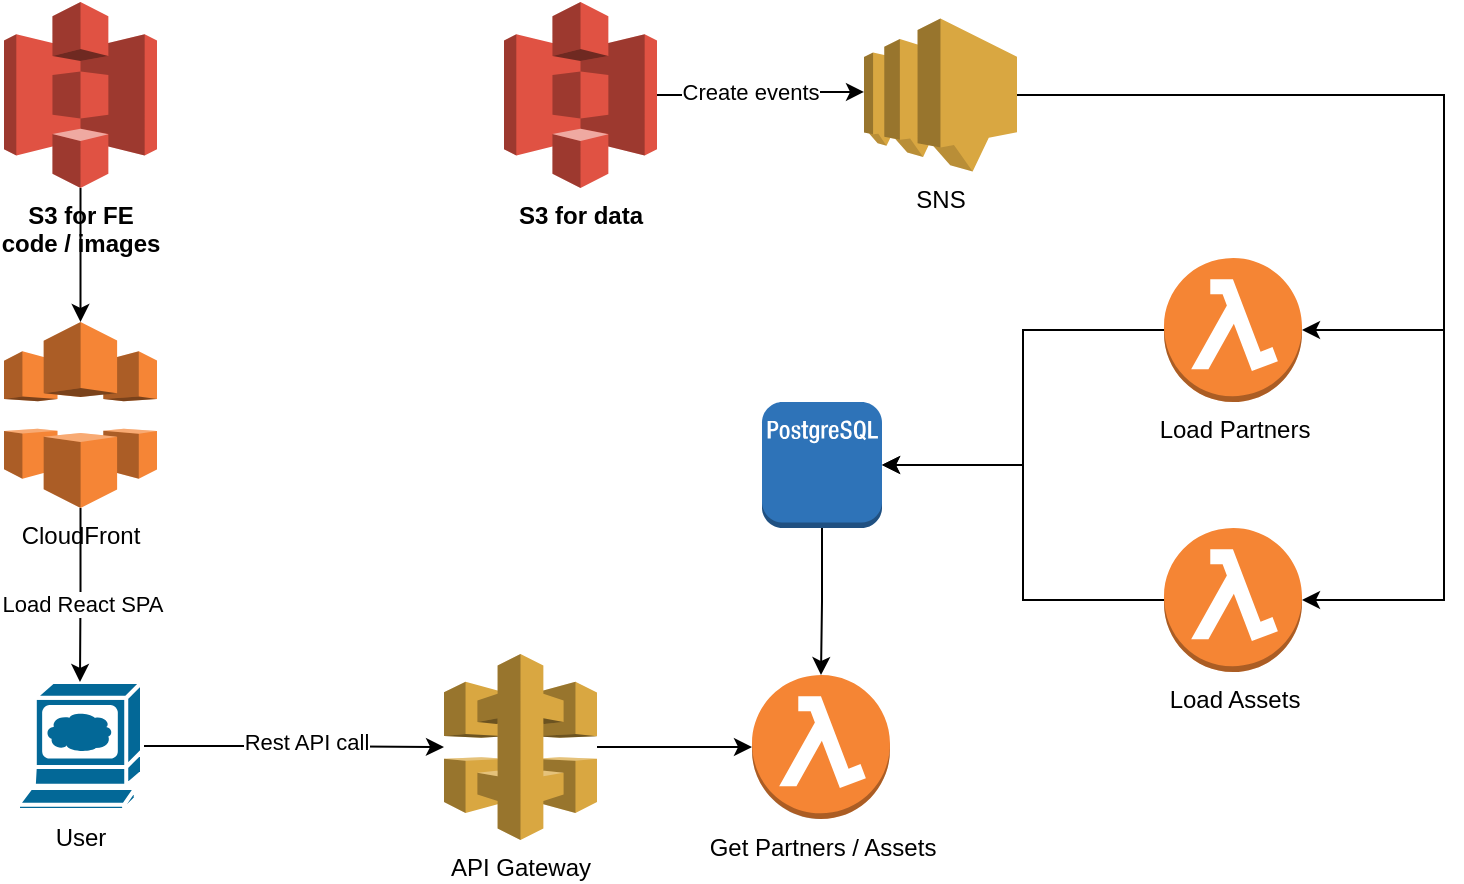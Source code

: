 <mxfile version="23.1.8" type="device">
  <diagram id="h1N7ZUdYfIc-qRr7icCp" name="Page-1">
    <mxGraphModel dx="2096" dy="837" grid="1" gridSize="10" guides="1" tooltips="1" connect="1" arrows="1" fold="1" page="1" pageScale="1" pageWidth="827" pageHeight="1169" math="0" shadow="0">
      <root>
        <mxCell id="0" />
        <mxCell id="1" parent="0" />
        <mxCell id="pAu2i4MhS7OfAM9mnJV4-1" value="S3 for FE &lt;br&gt;code / images" style="outlineConnect=0;dashed=0;verticalLabelPosition=bottom;verticalAlign=top;align=center;html=1;shape=mxgraph.aws3.s3;fillColor=#E05243;gradientColor=none;fontStyle=1" vertex="1" parent="1">
          <mxGeometry x="40" y="40" width="76.5" height="93" as="geometry" />
        </mxCell>
        <mxCell id="pAu2i4MhS7OfAM9mnJV4-2" value="CloudFront" style="outlineConnect=0;dashed=0;verticalLabelPosition=bottom;verticalAlign=top;align=center;html=1;shape=mxgraph.aws3.cloudfront;fillColor=#F58536;gradientColor=none;" vertex="1" parent="1">
          <mxGeometry x="40" y="200" width="76.5" height="93" as="geometry" />
        </mxCell>
        <mxCell id="pAu2i4MhS7OfAM9mnJV4-3" style="edgeStyle=orthogonalEdgeStyle;rounded=0;orthogonalLoop=1;jettySize=auto;html=1;entryX=0.5;entryY=0;entryDx=0;entryDy=0;entryPerimeter=0;" edge="1" parent="1" source="pAu2i4MhS7OfAM9mnJV4-1" target="pAu2i4MhS7OfAM9mnJV4-2">
          <mxGeometry relative="1" as="geometry" />
        </mxCell>
        <mxCell id="pAu2i4MhS7OfAM9mnJV4-10" style="edgeStyle=orthogonalEdgeStyle;rounded=0;orthogonalLoop=1;jettySize=auto;html=1;" edge="1" parent="1" source="pAu2i4MhS7OfAM9mnJV4-4" target="pAu2i4MhS7OfAM9mnJV4-9">
          <mxGeometry relative="1" as="geometry" />
        </mxCell>
        <mxCell id="pAu2i4MhS7OfAM9mnJV4-11" value="Rest API call" style="edgeLabel;html=1;align=center;verticalAlign=middle;resizable=0;points=[];" vertex="1" connectable="0" parent="pAu2i4MhS7OfAM9mnJV4-10">
          <mxGeometry x="0.076" y="4" relative="1" as="geometry">
            <mxPoint x="1" y="1" as="offset" />
          </mxGeometry>
        </mxCell>
        <mxCell id="pAu2i4MhS7OfAM9mnJV4-4" value="User" style="shape=mxgraph.cisco.computers_and_peripherals.web_browser;html=1;pointerEvents=1;dashed=0;fillColor=#036897;strokeColor=#ffffff;strokeWidth=2;verticalLabelPosition=bottom;verticalAlign=top;align=center;outlineConnect=0;" vertex="1" parent="1">
          <mxGeometry x="47" y="380" width="62" height="64" as="geometry" />
        </mxCell>
        <mxCell id="pAu2i4MhS7OfAM9mnJV4-7" style="edgeStyle=orthogonalEdgeStyle;rounded=0;orthogonalLoop=1;jettySize=auto;html=1;entryX=0.5;entryY=0;entryDx=0;entryDy=0;entryPerimeter=0;" edge="1" parent="1" source="pAu2i4MhS7OfAM9mnJV4-2" target="pAu2i4MhS7OfAM9mnJV4-4">
          <mxGeometry relative="1" as="geometry" />
        </mxCell>
        <mxCell id="pAu2i4MhS7OfAM9mnJV4-8" value="Load React SPA" style="edgeLabel;html=1;align=center;verticalAlign=middle;resizable=0;points=[];" vertex="1" connectable="0" parent="pAu2i4MhS7OfAM9mnJV4-7">
          <mxGeometry x="0.084" y="1" relative="1" as="geometry">
            <mxPoint as="offset" />
          </mxGeometry>
        </mxCell>
        <mxCell id="pAu2i4MhS7OfAM9mnJV4-9" value="API Gateway" style="outlineConnect=0;dashed=0;verticalLabelPosition=bottom;verticalAlign=top;align=center;html=1;shape=mxgraph.aws3.api_gateway;fillColor=#D9A741;gradientColor=none;" vertex="1" parent="1">
          <mxGeometry x="260" y="366" width="76.5" height="93" as="geometry" />
        </mxCell>
        <mxCell id="pAu2i4MhS7OfAM9mnJV4-12" value="Get Partners / Assets" style="outlineConnect=0;dashed=0;verticalLabelPosition=bottom;verticalAlign=top;align=center;html=1;shape=mxgraph.aws3.lambda_function;fillColor=#F58534;gradientColor=none;" vertex="1" parent="1">
          <mxGeometry x="414" y="376.5" width="69" height="72" as="geometry" />
        </mxCell>
        <mxCell id="pAu2i4MhS7OfAM9mnJV4-13" style="edgeStyle=orthogonalEdgeStyle;rounded=0;orthogonalLoop=1;jettySize=auto;html=1;entryX=0;entryY=0.5;entryDx=0;entryDy=0;entryPerimeter=0;" edge="1" parent="1" source="pAu2i4MhS7OfAM9mnJV4-9" target="pAu2i4MhS7OfAM9mnJV4-12">
          <mxGeometry relative="1" as="geometry" />
        </mxCell>
        <mxCell id="pAu2i4MhS7OfAM9mnJV4-14" value="" style="outlineConnect=0;dashed=0;verticalLabelPosition=bottom;verticalAlign=top;align=center;html=1;shape=mxgraph.aws3.postgre_sql_instance;fillColor=#2E73B8;gradientColor=none;" vertex="1" parent="1">
          <mxGeometry x="419" y="240" width="60" height="63" as="geometry" />
        </mxCell>
        <mxCell id="pAu2i4MhS7OfAM9mnJV4-15" style="edgeStyle=orthogonalEdgeStyle;rounded=0;orthogonalLoop=1;jettySize=auto;html=1;entryX=0.5;entryY=0;entryDx=0;entryDy=0;entryPerimeter=0;" edge="1" parent="1" source="pAu2i4MhS7OfAM9mnJV4-14" target="pAu2i4MhS7OfAM9mnJV4-12">
          <mxGeometry relative="1" as="geometry" />
        </mxCell>
        <mxCell id="pAu2i4MhS7OfAM9mnJV4-16" value="&lt;b&gt;S3 for data&lt;/b&gt;" style="outlineConnect=0;dashed=0;verticalLabelPosition=bottom;verticalAlign=top;align=center;html=1;shape=mxgraph.aws3.s3;fillColor=#E05243;gradientColor=none;" vertex="1" parent="1">
          <mxGeometry x="290" y="40" width="76.5" height="93" as="geometry" />
        </mxCell>
        <mxCell id="pAu2i4MhS7OfAM9mnJV4-18" value="SNS" style="outlineConnect=0;dashed=0;verticalLabelPosition=bottom;verticalAlign=top;align=center;html=1;shape=mxgraph.aws3.sns;fillColor=#D9A741;gradientColor=none;" vertex="1" parent="1">
          <mxGeometry x="470" y="48.25" width="76.5" height="76.5" as="geometry" />
        </mxCell>
        <mxCell id="pAu2i4MhS7OfAM9mnJV4-19" style="edgeStyle=orthogonalEdgeStyle;rounded=0;orthogonalLoop=1;jettySize=auto;html=1;entryX=0;entryY=0.48;entryDx=0;entryDy=0;entryPerimeter=0;" edge="1" parent="1" source="pAu2i4MhS7OfAM9mnJV4-16" target="pAu2i4MhS7OfAM9mnJV4-18">
          <mxGeometry relative="1" as="geometry" />
        </mxCell>
        <mxCell id="pAu2i4MhS7OfAM9mnJV4-20" value="Create events" style="edgeLabel;html=1;align=center;verticalAlign=middle;resizable=0;points=[];" vertex="1" connectable="0" parent="pAu2i4MhS7OfAM9mnJV4-19">
          <mxGeometry x="-0.118" y="3" relative="1" as="geometry">
            <mxPoint y="1" as="offset" />
          </mxGeometry>
        </mxCell>
        <mxCell id="pAu2i4MhS7OfAM9mnJV4-21" value="Load Partners" style="outlineConnect=0;dashed=0;verticalLabelPosition=bottom;verticalAlign=top;align=center;html=1;shape=mxgraph.aws3.lambda_function;fillColor=#F58534;gradientColor=none;" vertex="1" parent="1">
          <mxGeometry x="620" y="168" width="69" height="72" as="geometry" />
        </mxCell>
        <mxCell id="pAu2i4MhS7OfAM9mnJV4-22" value="Load Assets" style="outlineConnect=0;dashed=0;verticalLabelPosition=bottom;verticalAlign=top;align=center;html=1;shape=mxgraph.aws3.lambda_function;fillColor=#F58534;gradientColor=none;" vertex="1" parent="1">
          <mxGeometry x="620" y="303" width="69" height="72" as="geometry" />
        </mxCell>
        <mxCell id="pAu2i4MhS7OfAM9mnJV4-23" style="edgeStyle=orthogonalEdgeStyle;rounded=0;orthogonalLoop=1;jettySize=auto;html=1;entryX=1;entryY=0.5;entryDx=0;entryDy=0;entryPerimeter=0;" edge="1" parent="1" source="pAu2i4MhS7OfAM9mnJV4-21" target="pAu2i4MhS7OfAM9mnJV4-14">
          <mxGeometry relative="1" as="geometry" />
        </mxCell>
        <mxCell id="pAu2i4MhS7OfAM9mnJV4-24" style="edgeStyle=orthogonalEdgeStyle;rounded=0;orthogonalLoop=1;jettySize=auto;html=1;entryX=1;entryY=0.5;entryDx=0;entryDy=0;entryPerimeter=0;" edge="1" parent="1" source="pAu2i4MhS7OfAM9mnJV4-22" target="pAu2i4MhS7OfAM9mnJV4-14">
          <mxGeometry relative="1" as="geometry" />
        </mxCell>
        <mxCell id="pAu2i4MhS7OfAM9mnJV4-25" style="edgeStyle=orthogonalEdgeStyle;rounded=0;orthogonalLoop=1;jettySize=auto;html=1;entryX=1;entryY=0.5;entryDx=0;entryDy=0;entryPerimeter=0;" edge="1" parent="1" source="pAu2i4MhS7OfAM9mnJV4-18" target="pAu2i4MhS7OfAM9mnJV4-21">
          <mxGeometry relative="1" as="geometry">
            <Array as="points">
              <mxPoint x="760" y="87" />
              <mxPoint x="760" y="204" />
            </Array>
          </mxGeometry>
        </mxCell>
        <mxCell id="pAu2i4MhS7OfAM9mnJV4-26" style="edgeStyle=orthogonalEdgeStyle;rounded=0;orthogonalLoop=1;jettySize=auto;html=1;entryX=1;entryY=0.5;entryDx=0;entryDy=0;entryPerimeter=0;" edge="1" parent="1" source="pAu2i4MhS7OfAM9mnJV4-18" target="pAu2i4MhS7OfAM9mnJV4-22">
          <mxGeometry relative="1" as="geometry">
            <Array as="points">
              <mxPoint x="760" y="87" />
              <mxPoint x="760" y="339" />
            </Array>
          </mxGeometry>
        </mxCell>
      </root>
    </mxGraphModel>
  </diagram>
</mxfile>
